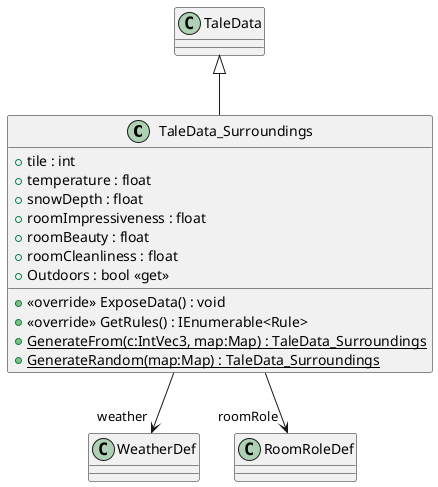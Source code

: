 @startuml
class TaleData_Surroundings {
    + tile : int
    + temperature : float
    + snowDepth : float
    + roomImpressiveness : float
    + roomBeauty : float
    + roomCleanliness : float
    + Outdoors : bool <<get>>
    + <<override>> ExposeData() : void
    + <<override>> GetRules() : IEnumerable<Rule>
    + {static} GenerateFrom(c:IntVec3, map:Map) : TaleData_Surroundings
    + {static} GenerateRandom(map:Map) : TaleData_Surroundings
}
TaleData <|-- TaleData_Surroundings
TaleData_Surroundings --> "weather" WeatherDef
TaleData_Surroundings --> "roomRole" RoomRoleDef
@enduml
